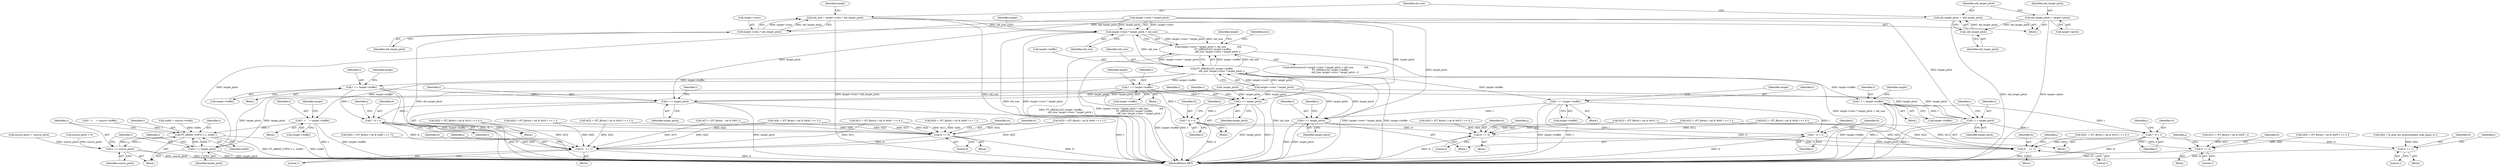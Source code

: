 digraph "0_savannah_b3500af717010137046ec4076d1e1c0641e33727@integer" {
"1000155" [label="(Call,old_size = target->rows * old_target_pitch)"];
"1000157" [label="(Call,target->rows * old_target_pitch)"];
"1000151" [label="(Call,old_target_pitch = -old_target_pitch)"];
"1000153" [label="(Call,-old_target_pitch)"];
"1000146" [label="(Call,old_target_pitch = target->pitch)"];
"1000231" [label="(Call,target->rows * target_pitch > old_size)"];
"1000230" [label="(Call,target->rows * target_pitch > old_size               &&\n             FT_QREALLOC( target->buffer,\n                          old_size, target->rows * target_pitch ))"];
"1000238" [label="(Call,FT_QREALLOC( target->buffer,\n                          old_size, target->rows * target_pitch ))"];
"1000296" [label="(Call,*  t = target->buffer)"];
"1000324" [label="(Call,*  tt = t)"];
"1000434" [label="(Call,tt += 8)"];
"1000478" [label="(Call,tt   += 1)"];
"1000484" [label="(Call,t += target_pitch)"];
"1000505" [label="(Call,*  t     = target->buffer)"];
"1000528" [label="(Call,FT_ARRAY_COPY( t, s, width ))"];
"1000532" [label="(Call,s += source_pitch)"];
"1000535" [label="(Call,t += target_pitch)"];
"1000548" [label="(Call,*  t = target->buffer)"];
"1000576" [label="(Call,*  tt = t)"];
"1000645" [label="(Call,tt += 4)"];
"1000687" [label="(Call,tt    += 1)"];
"1000693" [label="(Call,t += target_pitch)"];
"1000706" [label="(Call,*  t = target->buffer)"];
"1000734" [label="(Call,*  tt = t)"];
"1000781" [label="(Call,tt += 2)"];
"1000806" [label="(Call,t += target_pitch)"];
"1000819" [label="(Call,*  t = target->buffer)"];
"1000847" [label="(Call,*  tt = t)"];
"1000872" [label="(Call,tt += 1)"];
"1000878" [label="(Call,t += target_pitch)"];
"1000142" [label="(Block,)"];
"1000592" [label="(Identifier,j)"];
"1000148" [label="(Call,target->pitch)"];
"1000600" [label="(Call,tt[0] = (FT_Byte)( ( val & 0xC0 ) >> 6 ))"];
"1000570" [label="(Block,)"];
"1000673" [label="(Call,tt[0]  = (FT_Byte)( ( val & 0xC0 ) >> 6 ))"];
"1000499" [label="(Call,*  s     = source->buffer)"];
"1000556" [label="(Identifier,target)"];
"1000155" [label="(Call,old_size = target->rows * old_target_pitch)"];
"1000878" [label="(Call,t += target_pitch)"];
"1000873" [label="(Identifier,tt)"];
"1000714" [label="(Identifier,target)"];
"1000593" [label="(Block,)"];
"1000736" [label="(Identifier,t)"];
"1000808" [label="(Identifier,target_pitch)"];
"1000819" [label="(Call,*  t = target->buffer)"];
"1000152" [label="(Identifier,old_target_pitch)"];
"1000463" [label="(Block,)"];
"1000317" [label="(Identifier,i)"];
"1000569" [label="(Identifier,i)"];
"1000782" [label="(Identifier,tt)"];
"1000687" [label="(Call,tt    += 1)"];
"1000240" [label="(Identifier,target)"];
"1000161" [label="(Identifier,old_target_pitch)"];
"1000536" [label="(Identifier,t)"];
"1000535" [label="(Call,t += target_pitch)"];
"1000646" [label="(Identifier,tt)"];
"1000708" [label="(Call,target->buffer)"];
"1000425" [label="(Call,tt[7] = (FT_Byte)(   val & 0x01 ))"];
"1000478" [label="(Call,tt   += 1)"];
"1000807" [label="(Identifier,t)"];
"1000861" [label="(Identifier,j)"];
"1000392" [label="(Call,tt[4] = (FT_Byte)( ( val & 0x08 ) >> 3 ))"];
"1000147" [label="(Identifier,old_target_pitch)"];
"1000157" [label="(Call,target->rows * old_target_pitch)"];
"1000811" [label="(Block,)"];
"1000532" [label="(Call,s += source_pitch)"];
"1000529" [label="(Identifier,t)"];
"1000154" [label="(Identifier,old_target_pitch)"];
"1000464" [label="(Call,tt[0] = (FT_Byte)( ( val & 0x80 ) >> 7))"];
"1000841" [label="(Block,)"];
"1000751" [label="(Block,)"];
"1000735" [label="(Identifier,tt)"];
"1000548" [label="(Call,*  t = target->buffer)"];
"1000550" [label="(Call,target->buffer)"];
"1000647" [label="(Literal,4)"];
"1000783" [label="(Literal,2)"];
"1000758" [label="(Call,tt[0] = (FT_Byte)( ( val & 0xF0 ) >> 4 ))"];
"1000689" [label="(Literal,1)"];
"1000633" [label="(Call,tt[3] = (FT_Byte)( ( val & 0x03 ) ))"];
"1000296" [label="(Call,*  t = target->buffer)"];
"1000526" [label="(Identifier,i)"];
"1000527" [label="(Block,)"];
"1000491" [label="(Block,)"];
"1000493" [label="(Call,width = source->width)"];
"1000622" [label="(Call,tt[2] = (FT_Byte)( ( val & 0x0C ) >> 2 ))"];
"1000578" [label="(Identifier,t)"];
"1000806" [label="(Call,t += target_pitch)"];
"1000348" [label="(Call,tt[0] = (FT_Byte)( ( val & 0x80 ) >> 7 ))"];
"1000288" [label="(Block,)"];
"1000153" [label="(Call,-old_target_pitch)"];
"1000462" [label="(Identifier,j)"];
"1000326" [label="(Identifier,t)"];
"1000164" [label="(Identifier,target)"];
"1000232" [label="(Call,target->rows * target_pitch)"];
"1000238" [label="(Call,FT_QREALLOC( target->buffer,\n                          old_size, target->rows * target_pitch ))"];
"1000880" [label="(Identifier,target_pitch)"];
"1000827" [label="(Identifier,target)"];
"1000341" [label="(Block,)"];
"1000146" [label="(Call,old_target_pitch = target->pitch)"];
"1000370" [label="(Call,tt[2] = (FT_Byte)( ( val & 0x20 ) >> 5 ))"];
"1000359" [label="(Call,tt[1] = (FT_Byte)( ( val & 0x40 ) >> 6 ))"];
"1000863" [label="(Call,tt[0] = ft_gray_for_premultiplied_srgb_bgra( ss ))"];
"1000821" [label="(Call,target->buffer)"];
"1000695" [label="(Identifier,target_pitch)"];
"1000694" [label="(Identifier,t)"];
"1000706" [label="(Call,*  t = target->buffer)"];
"1000688" [label="(Identifier,tt)"];
"1000820" [label="(Identifier,t)"];
"1000693" [label="(Call,t += target_pitch)"];
"1000479" [label="(Identifier,tt)"];
"1000872" [label="(Call,tt += 1)"];
"1000414" [label="(Call,tt[6] = (FT_Byte)( ( val & 0x02 ) >> 1 ))"];
"1000533" [label="(Identifier,s)"];
"1000577" [label="(Identifier,tt)"];
"1000486" [label="(Identifier,target_pitch)"];
"1000249" [label="(Identifier,error)"];
"1000330" [label="(Identifier,j)"];
"1000325" [label="(Identifier,tt)"];
"1000485" [label="(Identifier,t)"];
"1000506" [label="(Identifier,t)"];
"1000853" [label="(Identifier,j)"];
"1000847" [label="(Call,*  tt = t)"];
"1000298" [label="(Call,target->buffer)"];
"1000237" [label="(Identifier,old_size)"];
"1000727" [label="(Identifier,i)"];
"1000750" [label="(Identifier,j)"];
"1000252" [label="(Identifier,target)"];
"1000549" [label="(Identifier,t)"];
"1000740" [label="(Identifier,j)"];
"1000243" [label="(Call,target->rows * target_pitch)"];
"1000707" [label="(Identifier,t)"];
"1000849" [label="(Identifier,t)"];
"1000436" [label="(Literal,8)"];
"1000530" [label="(Identifier,s)"];
"1000381" [label="(Call,tt[3] = (FT_Byte)( ( val & 0x10 ) >> 4 ))"];
"1000507" [label="(Call,target->buffer)"];
"1000231" [label="(Call,target->rows * target_pitch > old_size)"];
"1000230" [label="(Call,target->rows * target_pitch > old_size               &&\n             FT_QREALLOC( target->buffer,\n                          old_size, target->rows * target_pitch ))"];
"1000848" [label="(Identifier,tt)"];
"1000158" [label="(Call,target->rows)"];
"1000645" [label="(Call,tt += 4)"];
"1000781" [label="(Call,tt += 2)"];
"1000297" [label="(Identifier,t)"];
"1000728" [label="(Block,)"];
"1000672" [label="(Block,)"];
"1000403" [label="(Call,tt[5] = (FT_Byte)( ( val & 0x04 ) >> 2 ))"];
"1000531" [label="(Identifier,width)"];
"1000434" [label="(Call,tt += 8)"];
"1000769" [label="(Call,tt[1] = (FT_Byte)( ( val & 0x0F ) ))"];
"1000260" [label="(Call,-target_pitch)"];
"1000671" [label="(Identifier,j)"];
"1000438" [label="(Identifier,ss)"];
"1000698" [label="(Block,)"];
"1000528" [label="(Call,FT_ARRAY_COPY( t, s, width ))"];
"1000318" [label="(Block,)"];
"1000229" [label="(ControlStructure,if ( target->rows * target_pitch > old_size               &&\n             FT_QREALLOC( target->buffer,\n                          old_size, target->rows * target_pitch ) ))"];
"1000275" [label="(Call,source_pitch < 0)"];
"1000278" [label="(Call,source_pitch = -source_pitch)"];
"1000874" [label="(Literal,1)"];
"1000879" [label="(Identifier,t)"];
"1000239" [label="(Call,target->buffer)"];
"1000537" [label="(Identifier,target_pitch)"];
"1000324" [label="(Call,*  tt = t)"];
"1000151" [label="(Call,old_target_pitch = -old_target_pitch)"];
"1000435" [label="(Identifier,tt)"];
"1000885" [label="(MethodReturn,RET)"];
"1000734" [label="(Call,*  tt = t)"];
"1000242" [label="(Identifier,old_size)"];
"1000534" [label="(Identifier,source_pitch)"];
"1000540" [label="(Block,)"];
"1000840" [label="(Identifier,i)"];
"1000505" [label="(Call,*  t     = target->buffer)"];
"1000156" [label="(Identifier,old_size)"];
"1000304" [label="(Identifier,target)"];
"1000480" [label="(Literal,1)"];
"1000484" [label="(Call,t += target_pitch)"];
"1000576" [label="(Call,*  tt = t)"];
"1000611" [label="(Call,tt[1] = (FT_Byte)( ( val & 0x30 ) >> 4 ))"];
"1000513" [label="(Identifier,target)"];
"1000862" [label="(Block,)"];
"1000582" [label="(Identifier,j)"];
"1000155" -> "1000142"  [label="AST: "];
"1000155" -> "1000157"  [label="CFG: "];
"1000156" -> "1000155"  [label="AST: "];
"1000157" -> "1000155"  [label="AST: "];
"1000164" -> "1000155"  [label="CFG: "];
"1000155" -> "1000885"  [label="DDG: target->rows * old_target_pitch"];
"1000155" -> "1000885"  [label="DDG: old_size"];
"1000157" -> "1000155"  [label="DDG: target->rows"];
"1000157" -> "1000155"  [label="DDG: old_target_pitch"];
"1000155" -> "1000231"  [label="DDG: old_size"];
"1000157" -> "1000161"  [label="CFG: "];
"1000158" -> "1000157"  [label="AST: "];
"1000161" -> "1000157"  [label="AST: "];
"1000157" -> "1000885"  [label="DDG: old_target_pitch"];
"1000151" -> "1000157"  [label="DDG: old_target_pitch"];
"1000151" -> "1000142"  [label="AST: "];
"1000151" -> "1000153"  [label="CFG: "];
"1000152" -> "1000151"  [label="AST: "];
"1000153" -> "1000151"  [label="AST: "];
"1000156" -> "1000151"  [label="CFG: "];
"1000151" -> "1000885"  [label="DDG: -old_target_pitch"];
"1000153" -> "1000151"  [label="DDG: old_target_pitch"];
"1000153" -> "1000154"  [label="CFG: "];
"1000154" -> "1000153"  [label="AST: "];
"1000146" -> "1000153"  [label="DDG: old_target_pitch"];
"1000146" -> "1000142"  [label="AST: "];
"1000146" -> "1000148"  [label="CFG: "];
"1000147" -> "1000146"  [label="AST: "];
"1000148" -> "1000146"  [label="AST: "];
"1000152" -> "1000146"  [label="CFG: "];
"1000146" -> "1000885"  [label="DDG: target->pitch"];
"1000231" -> "1000230"  [label="AST: "];
"1000231" -> "1000237"  [label="CFG: "];
"1000232" -> "1000231"  [label="AST: "];
"1000237" -> "1000231"  [label="AST: "];
"1000240" -> "1000231"  [label="CFG: "];
"1000230" -> "1000231"  [label="CFG: "];
"1000231" -> "1000885"  [label="DDG: old_size"];
"1000231" -> "1000885"  [label="DDG: target->rows * target_pitch"];
"1000231" -> "1000230"  [label="DDG: target->rows * target_pitch"];
"1000231" -> "1000230"  [label="DDG: old_size"];
"1000232" -> "1000231"  [label="DDG: target->rows"];
"1000232" -> "1000231"  [label="DDG: target_pitch"];
"1000231" -> "1000238"  [label="DDG: old_size"];
"1000230" -> "1000229"  [label="AST: "];
"1000230" -> "1000238"  [label="CFG: "];
"1000238" -> "1000230"  [label="AST: "];
"1000249" -> "1000230"  [label="CFG: "];
"1000252" -> "1000230"  [label="CFG: "];
"1000230" -> "1000885"  [label="DDG: FT_QREALLOC( target->buffer,\n                          old_size, target->rows * target_pitch )"];
"1000230" -> "1000885"  [label="DDG: target->rows * target_pitch > old_size"];
"1000230" -> "1000885"  [label="DDG: target->rows * target_pitch > old_size               &&\n             FT_QREALLOC( target->buffer,\n                          old_size, target->rows * target_pitch )"];
"1000238" -> "1000230"  [label="DDG: target->buffer"];
"1000238" -> "1000230"  [label="DDG: old_size"];
"1000238" -> "1000230"  [label="DDG: target->rows * target_pitch"];
"1000238" -> "1000243"  [label="CFG: "];
"1000239" -> "1000238"  [label="AST: "];
"1000242" -> "1000238"  [label="AST: "];
"1000243" -> "1000238"  [label="AST: "];
"1000238" -> "1000885"  [label="DDG: target->buffer"];
"1000238" -> "1000885"  [label="DDG: old_size"];
"1000238" -> "1000885"  [label="DDG: target->rows * target_pitch"];
"1000243" -> "1000238"  [label="DDG: target->rows"];
"1000243" -> "1000238"  [label="DDG: target_pitch"];
"1000238" -> "1000296"  [label="DDG: target->buffer"];
"1000238" -> "1000505"  [label="DDG: target->buffer"];
"1000238" -> "1000548"  [label="DDG: target->buffer"];
"1000238" -> "1000706"  [label="DDG: target->buffer"];
"1000238" -> "1000819"  [label="DDG: target->buffer"];
"1000296" -> "1000288"  [label="AST: "];
"1000296" -> "1000298"  [label="CFG: "];
"1000297" -> "1000296"  [label="AST: "];
"1000298" -> "1000296"  [label="AST: "];
"1000304" -> "1000296"  [label="CFG: "];
"1000296" -> "1000885"  [label="DDG: target->buffer"];
"1000296" -> "1000885"  [label="DDG: t"];
"1000296" -> "1000324"  [label="DDG: t"];
"1000296" -> "1000484"  [label="DDG: t"];
"1000324" -> "1000318"  [label="AST: "];
"1000324" -> "1000326"  [label="CFG: "];
"1000325" -> "1000324"  [label="AST: "];
"1000326" -> "1000324"  [label="AST: "];
"1000330" -> "1000324"  [label="CFG: "];
"1000324" -> "1000885"  [label="DDG: tt"];
"1000484" -> "1000324"  [label="DDG: t"];
"1000324" -> "1000434"  [label="DDG: tt"];
"1000324" -> "1000478"  [label="DDG: tt"];
"1000434" -> "1000341"  [label="AST: "];
"1000434" -> "1000436"  [label="CFG: "];
"1000435" -> "1000434"  [label="AST: "];
"1000436" -> "1000434"  [label="AST: "];
"1000438" -> "1000434"  [label="CFG: "];
"1000434" -> "1000885"  [label="DDG: tt"];
"1000348" -> "1000434"  [label="DDG: tt[0]"];
"1000403" -> "1000434"  [label="DDG: tt[5]"];
"1000370" -> "1000434"  [label="DDG: tt[2]"];
"1000392" -> "1000434"  [label="DDG: tt[4]"];
"1000425" -> "1000434"  [label="DDG: tt[7]"];
"1000414" -> "1000434"  [label="DDG: tt[6]"];
"1000359" -> "1000434"  [label="DDG: tt[1]"];
"1000381" -> "1000434"  [label="DDG: tt[3]"];
"1000434" -> "1000478"  [label="DDG: tt"];
"1000478" -> "1000463"  [label="AST: "];
"1000478" -> "1000480"  [label="CFG: "];
"1000479" -> "1000478"  [label="AST: "];
"1000480" -> "1000478"  [label="AST: "];
"1000462" -> "1000478"  [label="CFG: "];
"1000478" -> "1000885"  [label="DDG: tt"];
"1000464" -> "1000478"  [label="DDG: tt[0]"];
"1000403" -> "1000478"  [label="DDG: tt[5]"];
"1000370" -> "1000478"  [label="DDG: tt[2]"];
"1000392" -> "1000478"  [label="DDG: tt[4]"];
"1000425" -> "1000478"  [label="DDG: tt[7]"];
"1000414" -> "1000478"  [label="DDG: tt[6]"];
"1000359" -> "1000478"  [label="DDG: tt[1]"];
"1000381" -> "1000478"  [label="DDG: tt[3]"];
"1000484" -> "1000318"  [label="AST: "];
"1000484" -> "1000486"  [label="CFG: "];
"1000485" -> "1000484"  [label="AST: "];
"1000486" -> "1000484"  [label="AST: "];
"1000317" -> "1000484"  [label="CFG: "];
"1000484" -> "1000885"  [label="DDG: target_pitch"];
"1000484" -> "1000885"  [label="DDG: t"];
"1000232" -> "1000484"  [label="DDG: target_pitch"];
"1000260" -> "1000484"  [label="DDG: target_pitch"];
"1000243" -> "1000484"  [label="DDG: target_pitch"];
"1000505" -> "1000491"  [label="AST: "];
"1000505" -> "1000507"  [label="CFG: "];
"1000506" -> "1000505"  [label="AST: "];
"1000507" -> "1000505"  [label="AST: "];
"1000513" -> "1000505"  [label="CFG: "];
"1000505" -> "1000885"  [label="DDG: t"];
"1000505" -> "1000885"  [label="DDG: target->buffer"];
"1000505" -> "1000528"  [label="DDG: t"];
"1000528" -> "1000527"  [label="AST: "];
"1000528" -> "1000531"  [label="CFG: "];
"1000529" -> "1000528"  [label="AST: "];
"1000530" -> "1000528"  [label="AST: "];
"1000531" -> "1000528"  [label="AST: "];
"1000533" -> "1000528"  [label="CFG: "];
"1000528" -> "1000885"  [label="DDG: FT_ARRAY_COPY( t, s, width )"];
"1000528" -> "1000885"  [label="DDG: width"];
"1000535" -> "1000528"  [label="DDG: t"];
"1000532" -> "1000528"  [label="DDG: s"];
"1000499" -> "1000528"  [label="DDG: s"];
"1000493" -> "1000528"  [label="DDG: width"];
"1000528" -> "1000532"  [label="DDG: s"];
"1000528" -> "1000535"  [label="DDG: t"];
"1000532" -> "1000527"  [label="AST: "];
"1000532" -> "1000534"  [label="CFG: "];
"1000533" -> "1000532"  [label="AST: "];
"1000534" -> "1000532"  [label="AST: "];
"1000536" -> "1000532"  [label="CFG: "];
"1000532" -> "1000885"  [label="DDG: s"];
"1000532" -> "1000885"  [label="DDG: source_pitch"];
"1000275" -> "1000532"  [label="DDG: source_pitch"];
"1000278" -> "1000532"  [label="DDG: source_pitch"];
"1000535" -> "1000527"  [label="AST: "];
"1000535" -> "1000537"  [label="CFG: "];
"1000536" -> "1000535"  [label="AST: "];
"1000537" -> "1000535"  [label="AST: "];
"1000526" -> "1000535"  [label="CFG: "];
"1000535" -> "1000885"  [label="DDG: t"];
"1000535" -> "1000885"  [label="DDG: target_pitch"];
"1000232" -> "1000535"  [label="DDG: target_pitch"];
"1000260" -> "1000535"  [label="DDG: target_pitch"];
"1000243" -> "1000535"  [label="DDG: target_pitch"];
"1000548" -> "1000540"  [label="AST: "];
"1000548" -> "1000550"  [label="CFG: "];
"1000549" -> "1000548"  [label="AST: "];
"1000550" -> "1000548"  [label="AST: "];
"1000556" -> "1000548"  [label="CFG: "];
"1000548" -> "1000885"  [label="DDG: target->buffer"];
"1000548" -> "1000885"  [label="DDG: t"];
"1000548" -> "1000576"  [label="DDG: t"];
"1000548" -> "1000693"  [label="DDG: t"];
"1000576" -> "1000570"  [label="AST: "];
"1000576" -> "1000578"  [label="CFG: "];
"1000577" -> "1000576"  [label="AST: "];
"1000578" -> "1000576"  [label="AST: "];
"1000582" -> "1000576"  [label="CFG: "];
"1000576" -> "1000885"  [label="DDG: tt"];
"1000693" -> "1000576"  [label="DDG: t"];
"1000576" -> "1000645"  [label="DDG: tt"];
"1000576" -> "1000687"  [label="DDG: tt"];
"1000645" -> "1000593"  [label="AST: "];
"1000645" -> "1000647"  [label="CFG: "];
"1000646" -> "1000645"  [label="AST: "];
"1000647" -> "1000645"  [label="AST: "];
"1000592" -> "1000645"  [label="CFG: "];
"1000645" -> "1000885"  [label="DDG: tt"];
"1000622" -> "1000645"  [label="DDG: tt[2]"];
"1000633" -> "1000645"  [label="DDG: tt[3]"];
"1000611" -> "1000645"  [label="DDG: tt[1]"];
"1000600" -> "1000645"  [label="DDG: tt[0]"];
"1000645" -> "1000687"  [label="DDG: tt"];
"1000687" -> "1000672"  [label="AST: "];
"1000687" -> "1000689"  [label="CFG: "];
"1000688" -> "1000687"  [label="AST: "];
"1000689" -> "1000687"  [label="AST: "];
"1000671" -> "1000687"  [label="CFG: "];
"1000687" -> "1000885"  [label="DDG: tt"];
"1000622" -> "1000687"  [label="DDG: tt[2]"];
"1000673" -> "1000687"  [label="DDG: tt[0]"];
"1000633" -> "1000687"  [label="DDG: tt[3]"];
"1000611" -> "1000687"  [label="DDG: tt[1]"];
"1000693" -> "1000570"  [label="AST: "];
"1000693" -> "1000695"  [label="CFG: "];
"1000694" -> "1000693"  [label="AST: "];
"1000695" -> "1000693"  [label="AST: "];
"1000569" -> "1000693"  [label="CFG: "];
"1000693" -> "1000885"  [label="DDG: target_pitch"];
"1000693" -> "1000885"  [label="DDG: t"];
"1000232" -> "1000693"  [label="DDG: target_pitch"];
"1000260" -> "1000693"  [label="DDG: target_pitch"];
"1000243" -> "1000693"  [label="DDG: target_pitch"];
"1000706" -> "1000698"  [label="AST: "];
"1000706" -> "1000708"  [label="CFG: "];
"1000707" -> "1000706"  [label="AST: "];
"1000708" -> "1000706"  [label="AST: "];
"1000714" -> "1000706"  [label="CFG: "];
"1000706" -> "1000885"  [label="DDG: target->buffer"];
"1000706" -> "1000885"  [label="DDG: t"];
"1000706" -> "1000734"  [label="DDG: t"];
"1000706" -> "1000806"  [label="DDG: t"];
"1000734" -> "1000728"  [label="AST: "];
"1000734" -> "1000736"  [label="CFG: "];
"1000735" -> "1000734"  [label="AST: "];
"1000736" -> "1000734"  [label="AST: "];
"1000740" -> "1000734"  [label="CFG: "];
"1000734" -> "1000885"  [label="DDG: tt"];
"1000806" -> "1000734"  [label="DDG: t"];
"1000734" -> "1000781"  [label="DDG: tt"];
"1000781" -> "1000751"  [label="AST: "];
"1000781" -> "1000783"  [label="CFG: "];
"1000782" -> "1000781"  [label="AST: "];
"1000783" -> "1000781"  [label="AST: "];
"1000750" -> "1000781"  [label="CFG: "];
"1000781" -> "1000885"  [label="DDG: tt"];
"1000769" -> "1000781"  [label="DDG: tt[1]"];
"1000758" -> "1000781"  [label="DDG: tt[0]"];
"1000806" -> "1000728"  [label="AST: "];
"1000806" -> "1000808"  [label="CFG: "];
"1000807" -> "1000806"  [label="AST: "];
"1000808" -> "1000806"  [label="AST: "];
"1000727" -> "1000806"  [label="CFG: "];
"1000806" -> "1000885"  [label="DDG: t"];
"1000806" -> "1000885"  [label="DDG: target_pitch"];
"1000232" -> "1000806"  [label="DDG: target_pitch"];
"1000260" -> "1000806"  [label="DDG: target_pitch"];
"1000243" -> "1000806"  [label="DDG: target_pitch"];
"1000819" -> "1000811"  [label="AST: "];
"1000819" -> "1000821"  [label="CFG: "];
"1000820" -> "1000819"  [label="AST: "];
"1000821" -> "1000819"  [label="AST: "];
"1000827" -> "1000819"  [label="CFG: "];
"1000819" -> "1000885"  [label="DDG: t"];
"1000819" -> "1000885"  [label="DDG: target->buffer"];
"1000819" -> "1000847"  [label="DDG: t"];
"1000819" -> "1000878"  [label="DDG: t"];
"1000847" -> "1000841"  [label="AST: "];
"1000847" -> "1000849"  [label="CFG: "];
"1000848" -> "1000847"  [label="AST: "];
"1000849" -> "1000847"  [label="AST: "];
"1000853" -> "1000847"  [label="CFG: "];
"1000847" -> "1000885"  [label="DDG: tt"];
"1000878" -> "1000847"  [label="DDG: t"];
"1000847" -> "1000872"  [label="DDG: tt"];
"1000872" -> "1000862"  [label="AST: "];
"1000872" -> "1000874"  [label="CFG: "];
"1000873" -> "1000872"  [label="AST: "];
"1000874" -> "1000872"  [label="AST: "];
"1000861" -> "1000872"  [label="CFG: "];
"1000872" -> "1000885"  [label="DDG: tt"];
"1000863" -> "1000872"  [label="DDG: tt[0]"];
"1000878" -> "1000841"  [label="AST: "];
"1000878" -> "1000880"  [label="CFG: "];
"1000879" -> "1000878"  [label="AST: "];
"1000880" -> "1000878"  [label="AST: "];
"1000840" -> "1000878"  [label="CFG: "];
"1000878" -> "1000885"  [label="DDG: t"];
"1000878" -> "1000885"  [label="DDG: target_pitch"];
"1000232" -> "1000878"  [label="DDG: target_pitch"];
"1000260" -> "1000878"  [label="DDG: target_pitch"];
"1000243" -> "1000878"  [label="DDG: target_pitch"];
}
